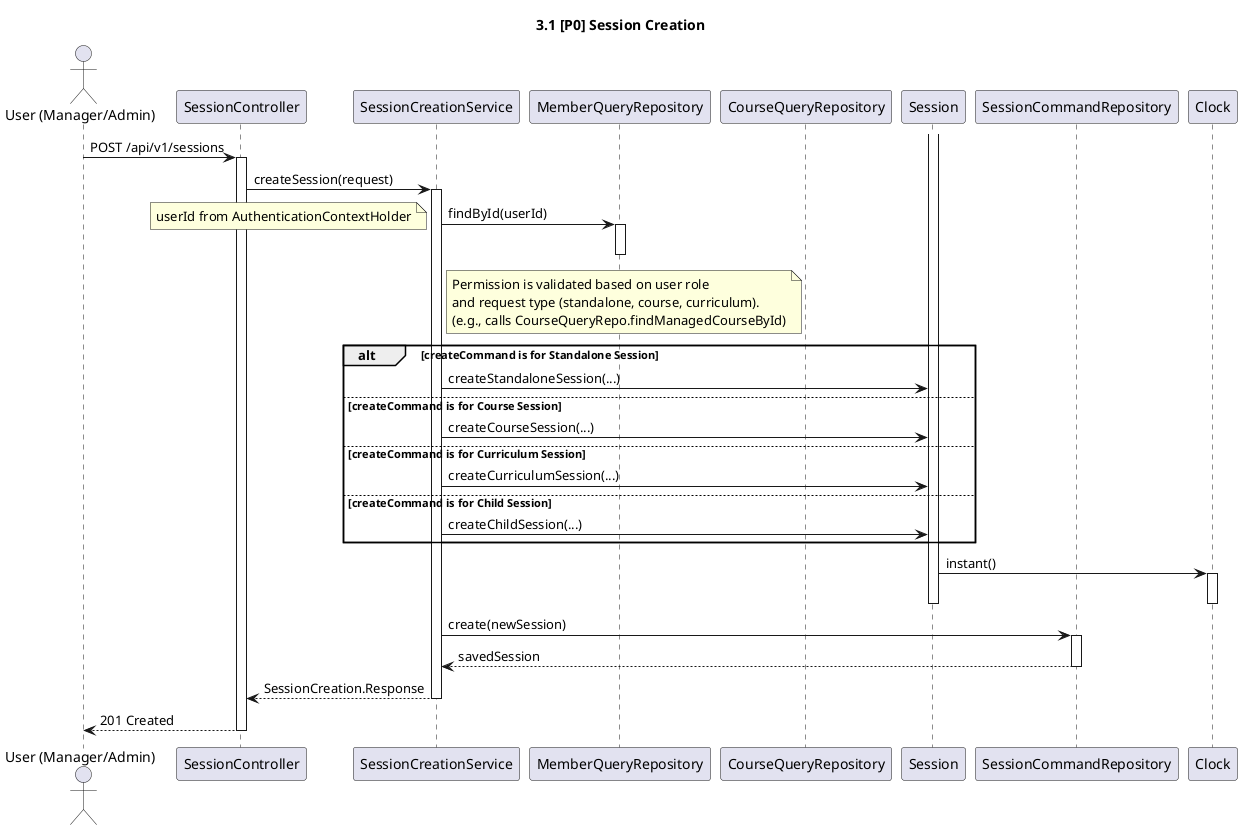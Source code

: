 @startuml

title 3.1 [P0] Session Creation

actor "User (Manager/Admin)" as User
participant "SessionController" as Controller
participant "SessionCreationService" as AppService
participant "MemberQueryRepository" as MemberQueryRepo
participant "CourseQueryRepository" as CourseQueryRepo
participant "Session" as SessionDomain
participant "SessionCommandRepository" as CommandRepo
participant "Clock" as Clock

User -> Controller: POST /api/v1/sessions
activate Controller

Controller -> AppService: createSession(request)
activate AppService

AppService -> MemberQueryRepo: findById(userId)
note left: userId from AuthenticationContextHolder
activate MemberQueryRepo
deactivate MemberQueryRepo

note right of AppService
  Permission is validated based on user role
  and request type (standalone, course, curriculum).
  (e.g., calls CourseQueryRepo.findManagedCourseById)
end note

alt createCommand is for Standalone Session
    AppService -> SessionDomain: createStandaloneSession(...)
else createCommand is for Course Session
    AppService -> SessionDomain: createCourseSession(...)
else createCommand is for Curriculum Session
    AppService -> SessionDomain: createCurriculumSession(...)
else createCommand is for Child Session
    AppService -> SessionDomain: createChildSession(...)
end
activate SessionDomain

SessionDomain -> Clock: instant()
activate Clock
deactivate Clock

deactivate SessionDomain

AppService -> CommandRepo: create(newSession)
activate CommandRepo
CommandRepo --> AppService: savedSession
deactivate CommandRepo

AppService --> Controller: SessionCreation.Response
deactivate AppService

Controller --> User: 201 Created
deactivate Controller

@enduml
